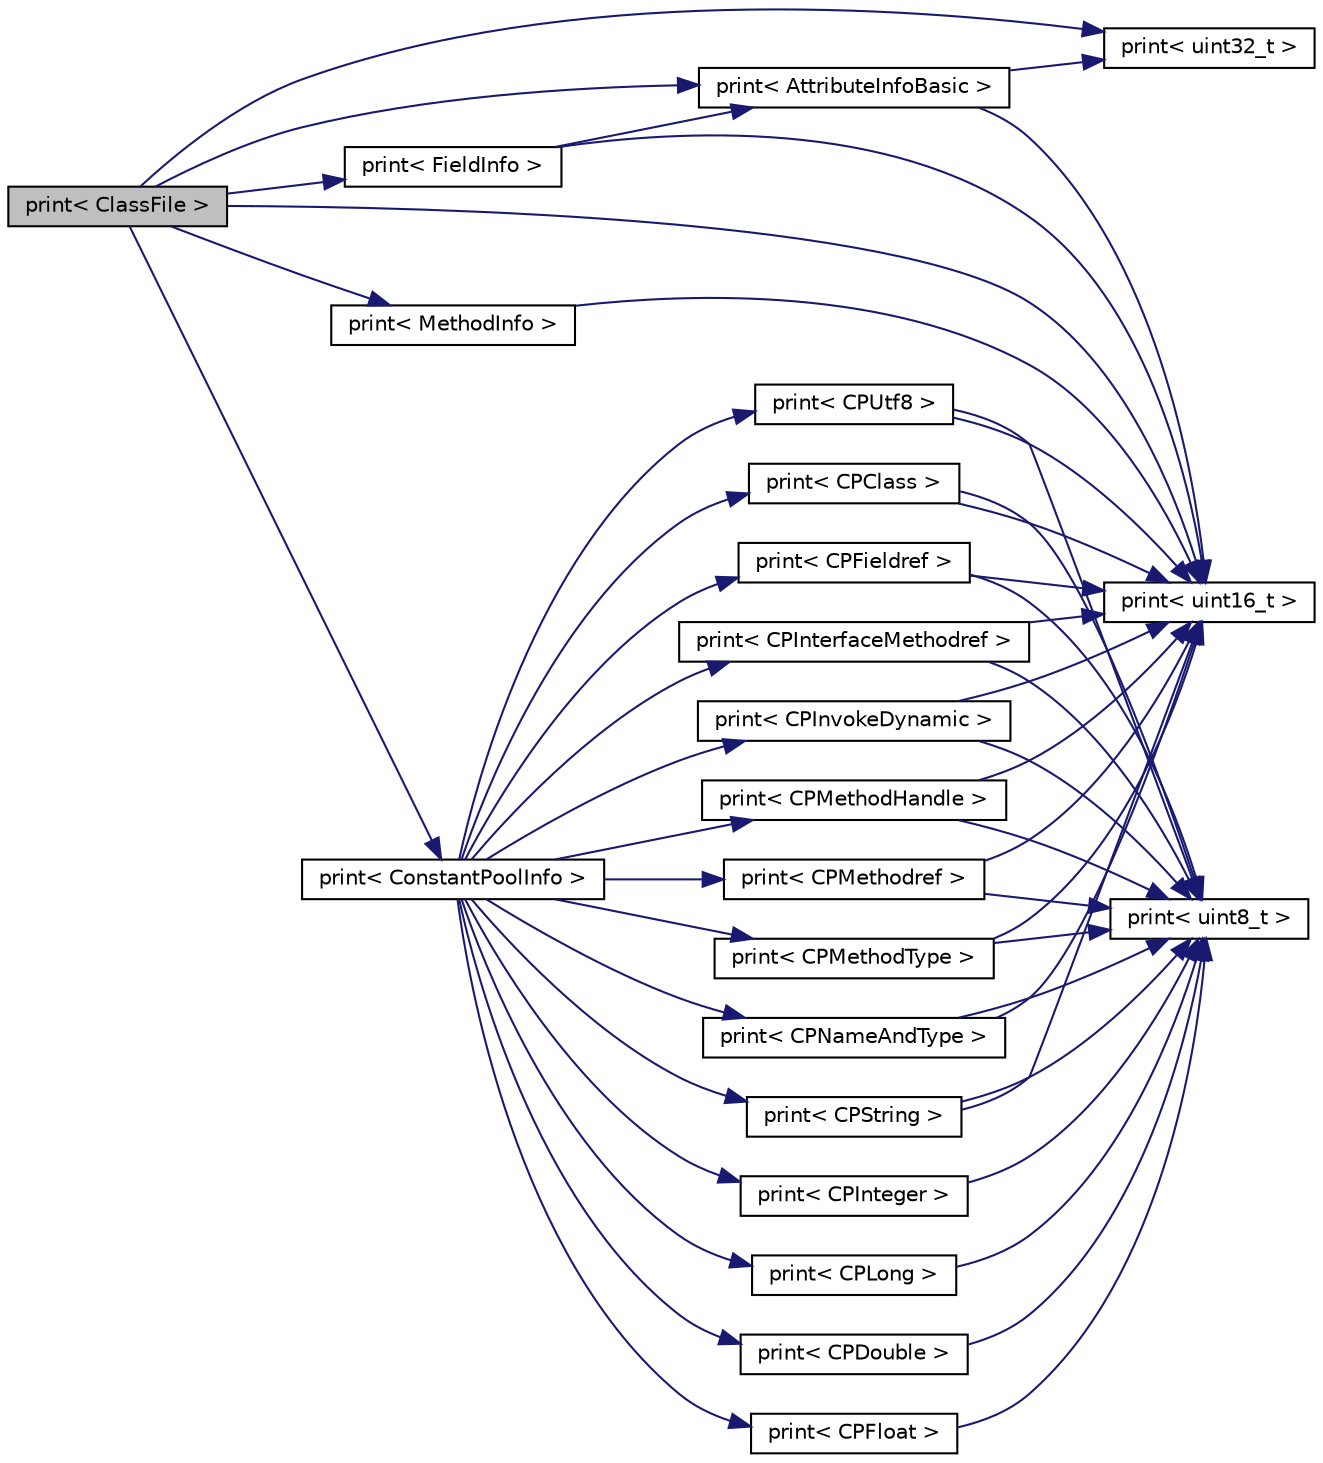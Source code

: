 digraph "print&lt; ClassFile &gt;"
{
 // LATEX_PDF_SIZE
  edge [fontname="Helvetica",fontsize="10",labelfontname="Helvetica",labelfontsize="10"];
  node [fontname="Helvetica",fontsize="10",shape=record];
  rankdir="LR";
  Node1 [label="print\< ClassFile \>",height=0.2,width=0.4,color="black", fillcolor="grey75", style="filled", fontcolor="black",tooltip=" "];
  Node1 -> Node2 [color="midnightblue",fontsize="10",style="solid",fontname="Helvetica"];
  Node2 [label="print\< AttributeInfoBasic \>",height=0.2,width=0.4,color="black", fillcolor="white", style="filled",URL="$_tipos_8cpp.html#af4c48d05ffe92d2f0fdec36317e6cdab",tooltip=" "];
  Node2 -> Node3 [color="midnightblue",fontsize="10",style="solid",fontname="Helvetica"];
  Node3 [label="print\< uint16_t \>",height=0.2,width=0.4,color="black", fillcolor="white", style="filled",URL="$_tipos_8cpp.html#acf40d8a5ff2ee0e5bb42b2be35e1dcd1",tooltip=" "];
  Node2 -> Node4 [color="midnightblue",fontsize="10",style="solid",fontname="Helvetica"];
  Node4 [label="print\< uint32_t \>",height=0.2,width=0.4,color="black", fillcolor="white", style="filled",URL="$_tipos_8cpp.html#aafcb849961fabf365066d89b5f061a5c",tooltip=" "];
  Node1 -> Node5 [color="midnightblue",fontsize="10",style="solid",fontname="Helvetica"];
  Node5 [label="print\< ConstantPoolInfo \>",height=0.2,width=0.4,color="black", fillcolor="white", style="filled",URL="$_tipos_8cpp.html#a4ac9d210093723ee27453c4e50e86285",tooltip=" "];
  Node5 -> Node6 [color="midnightblue",fontsize="10",style="solid",fontname="Helvetica"];
  Node6 [label="print\< CPClass \>",height=0.2,width=0.4,color="black", fillcolor="white", style="filled",URL="$_tipos_8cpp.html#a009bcba709f4973483ecae3f44de7cbb",tooltip=" "];
  Node6 -> Node3 [color="midnightblue",fontsize="10",style="solid",fontname="Helvetica"];
  Node6 -> Node7 [color="midnightblue",fontsize="10",style="solid",fontname="Helvetica"];
  Node7 [label="print\< uint8_t \>",height=0.2,width=0.4,color="black", fillcolor="white", style="filled",URL="$_tipos_8cpp.html#a78e725d6aa1a4bb1b3d26e4dafe5e059",tooltip=" "];
  Node5 -> Node8 [color="midnightblue",fontsize="10",style="solid",fontname="Helvetica"];
  Node8 [label="print\< CPDouble \>",height=0.2,width=0.4,color="black", fillcolor="white", style="filled",URL="$_tipos_8cpp.html#a4f69000f70bb0384b0768e3eeea805d5",tooltip=" "];
  Node8 -> Node7 [color="midnightblue",fontsize="10",style="solid",fontname="Helvetica"];
  Node5 -> Node9 [color="midnightblue",fontsize="10",style="solid",fontname="Helvetica"];
  Node9 [label="print\< CPFieldref \>",height=0.2,width=0.4,color="black", fillcolor="white", style="filled",URL="$_tipos_8cpp.html#ab815c721151f49a902fb631e0eea85e7",tooltip=" "];
  Node9 -> Node3 [color="midnightblue",fontsize="10",style="solid",fontname="Helvetica"];
  Node9 -> Node7 [color="midnightblue",fontsize="10",style="solid",fontname="Helvetica"];
  Node5 -> Node10 [color="midnightblue",fontsize="10",style="solid",fontname="Helvetica"];
  Node10 [label="print\< CPFloat \>",height=0.2,width=0.4,color="black", fillcolor="white", style="filled",URL="$_tipos_8cpp.html#aeaf75c63adfbb6acd6adddc28441686a",tooltip=" "];
  Node10 -> Node7 [color="midnightblue",fontsize="10",style="solid",fontname="Helvetica"];
  Node5 -> Node11 [color="midnightblue",fontsize="10",style="solid",fontname="Helvetica"];
  Node11 [label="print\< CPInteger \>",height=0.2,width=0.4,color="black", fillcolor="white", style="filled",URL="$_tipos_8cpp.html#a9c1894967331fe1590c62f849c7bb13c",tooltip=" "];
  Node11 -> Node7 [color="midnightblue",fontsize="10",style="solid",fontname="Helvetica"];
  Node5 -> Node12 [color="midnightblue",fontsize="10",style="solid",fontname="Helvetica"];
  Node12 [label="print\< CPInterfaceMethodref \>",height=0.2,width=0.4,color="black", fillcolor="white", style="filled",URL="$_tipos_8cpp.html#a5fcd3309d14e6d6c5e4f2c5303d9bd1d",tooltip=" "];
  Node12 -> Node3 [color="midnightblue",fontsize="10",style="solid",fontname="Helvetica"];
  Node12 -> Node7 [color="midnightblue",fontsize="10",style="solid",fontname="Helvetica"];
  Node5 -> Node13 [color="midnightblue",fontsize="10",style="solid",fontname="Helvetica"];
  Node13 [label="print\< CPInvokeDynamic \>",height=0.2,width=0.4,color="black", fillcolor="white", style="filled",URL="$_tipos_8cpp.html#a2e8fa404162fe4cd0cbaed199e2a85d7",tooltip=" "];
  Node13 -> Node3 [color="midnightblue",fontsize="10",style="solid",fontname="Helvetica"];
  Node13 -> Node7 [color="midnightblue",fontsize="10",style="solid",fontname="Helvetica"];
  Node5 -> Node14 [color="midnightblue",fontsize="10",style="solid",fontname="Helvetica"];
  Node14 [label="print\< CPLong \>",height=0.2,width=0.4,color="black", fillcolor="white", style="filled",URL="$_tipos_8cpp.html#a4f4b312ef48ebb4c7e11c0d9fe81b73c",tooltip=" "];
  Node14 -> Node7 [color="midnightblue",fontsize="10",style="solid",fontname="Helvetica"];
  Node5 -> Node15 [color="midnightblue",fontsize="10",style="solid",fontname="Helvetica"];
  Node15 [label="print\< CPMethodHandle \>",height=0.2,width=0.4,color="black", fillcolor="white", style="filled",URL="$_tipos_8cpp.html#a2afa686e490cd2da23fd6bfaf6acff7f",tooltip=" "];
  Node15 -> Node3 [color="midnightblue",fontsize="10",style="solid",fontname="Helvetica"];
  Node15 -> Node7 [color="midnightblue",fontsize="10",style="solid",fontname="Helvetica"];
  Node5 -> Node16 [color="midnightblue",fontsize="10",style="solid",fontname="Helvetica"];
  Node16 [label="print\< CPMethodref \>",height=0.2,width=0.4,color="black", fillcolor="white", style="filled",URL="$_tipos_8cpp.html#acb7d766753f1ac63413910b8a12867c2",tooltip=" "];
  Node16 -> Node3 [color="midnightblue",fontsize="10",style="solid",fontname="Helvetica"];
  Node16 -> Node7 [color="midnightblue",fontsize="10",style="solid",fontname="Helvetica"];
  Node5 -> Node17 [color="midnightblue",fontsize="10",style="solid",fontname="Helvetica"];
  Node17 [label="print\< CPMethodType \>",height=0.2,width=0.4,color="black", fillcolor="white", style="filled",URL="$_tipos_8cpp.html#a1b56c6777cd8a2aef6ebbd2700b6d1bc",tooltip=" "];
  Node17 -> Node3 [color="midnightblue",fontsize="10",style="solid",fontname="Helvetica"];
  Node17 -> Node7 [color="midnightblue",fontsize="10",style="solid",fontname="Helvetica"];
  Node5 -> Node18 [color="midnightblue",fontsize="10",style="solid",fontname="Helvetica"];
  Node18 [label="print\< CPNameAndType \>",height=0.2,width=0.4,color="black", fillcolor="white", style="filled",URL="$_tipos_8cpp.html#a32827064e5f7585762e4c1bcd17ff85a",tooltip=" "];
  Node18 -> Node3 [color="midnightblue",fontsize="10",style="solid",fontname="Helvetica"];
  Node18 -> Node7 [color="midnightblue",fontsize="10",style="solid",fontname="Helvetica"];
  Node5 -> Node19 [color="midnightblue",fontsize="10",style="solid",fontname="Helvetica"];
  Node19 [label="print\< CPString \>",height=0.2,width=0.4,color="black", fillcolor="white", style="filled",URL="$_tipos_8cpp.html#ab0ce84a45f78f81cdbea09e4dee0c7b8",tooltip=" "];
  Node19 -> Node3 [color="midnightblue",fontsize="10",style="solid",fontname="Helvetica"];
  Node19 -> Node7 [color="midnightblue",fontsize="10",style="solid",fontname="Helvetica"];
  Node5 -> Node20 [color="midnightblue",fontsize="10",style="solid",fontname="Helvetica"];
  Node20 [label="print\< CPUtf8 \>",height=0.2,width=0.4,color="black", fillcolor="white", style="filled",URL="$_tipos_8cpp.html#ac48e9460578aa36573039def13a4244d",tooltip=" "];
  Node20 -> Node3 [color="midnightblue",fontsize="10",style="solid",fontname="Helvetica"];
  Node20 -> Node7 [color="midnightblue",fontsize="10",style="solid",fontname="Helvetica"];
  Node1 -> Node21 [color="midnightblue",fontsize="10",style="solid",fontname="Helvetica"];
  Node21 [label="print\< FieldInfo \>",height=0.2,width=0.4,color="black", fillcolor="white", style="filled",URL="$_tipos_8cpp.html#a841aeb31705ac7ef74ee84156aed274d",tooltip=" "];
  Node21 -> Node2 [color="midnightblue",fontsize="10",style="solid",fontname="Helvetica"];
  Node21 -> Node3 [color="midnightblue",fontsize="10",style="solid",fontname="Helvetica"];
  Node1 -> Node22 [color="midnightblue",fontsize="10",style="solid",fontname="Helvetica"];
  Node22 [label="print\< MethodInfo \>",height=0.2,width=0.4,color="black", fillcolor="white", style="filled",URL="$_tipos_8cpp.html#aeb0f91f479f59201535a9a437cad2798",tooltip=" "];
  Node22 -> Node3 [color="midnightblue",fontsize="10",style="solid",fontname="Helvetica"];
  Node1 -> Node3 [color="midnightblue",fontsize="10",style="solid",fontname="Helvetica"];
  Node1 -> Node4 [color="midnightblue",fontsize="10",style="solid",fontname="Helvetica"];
}
